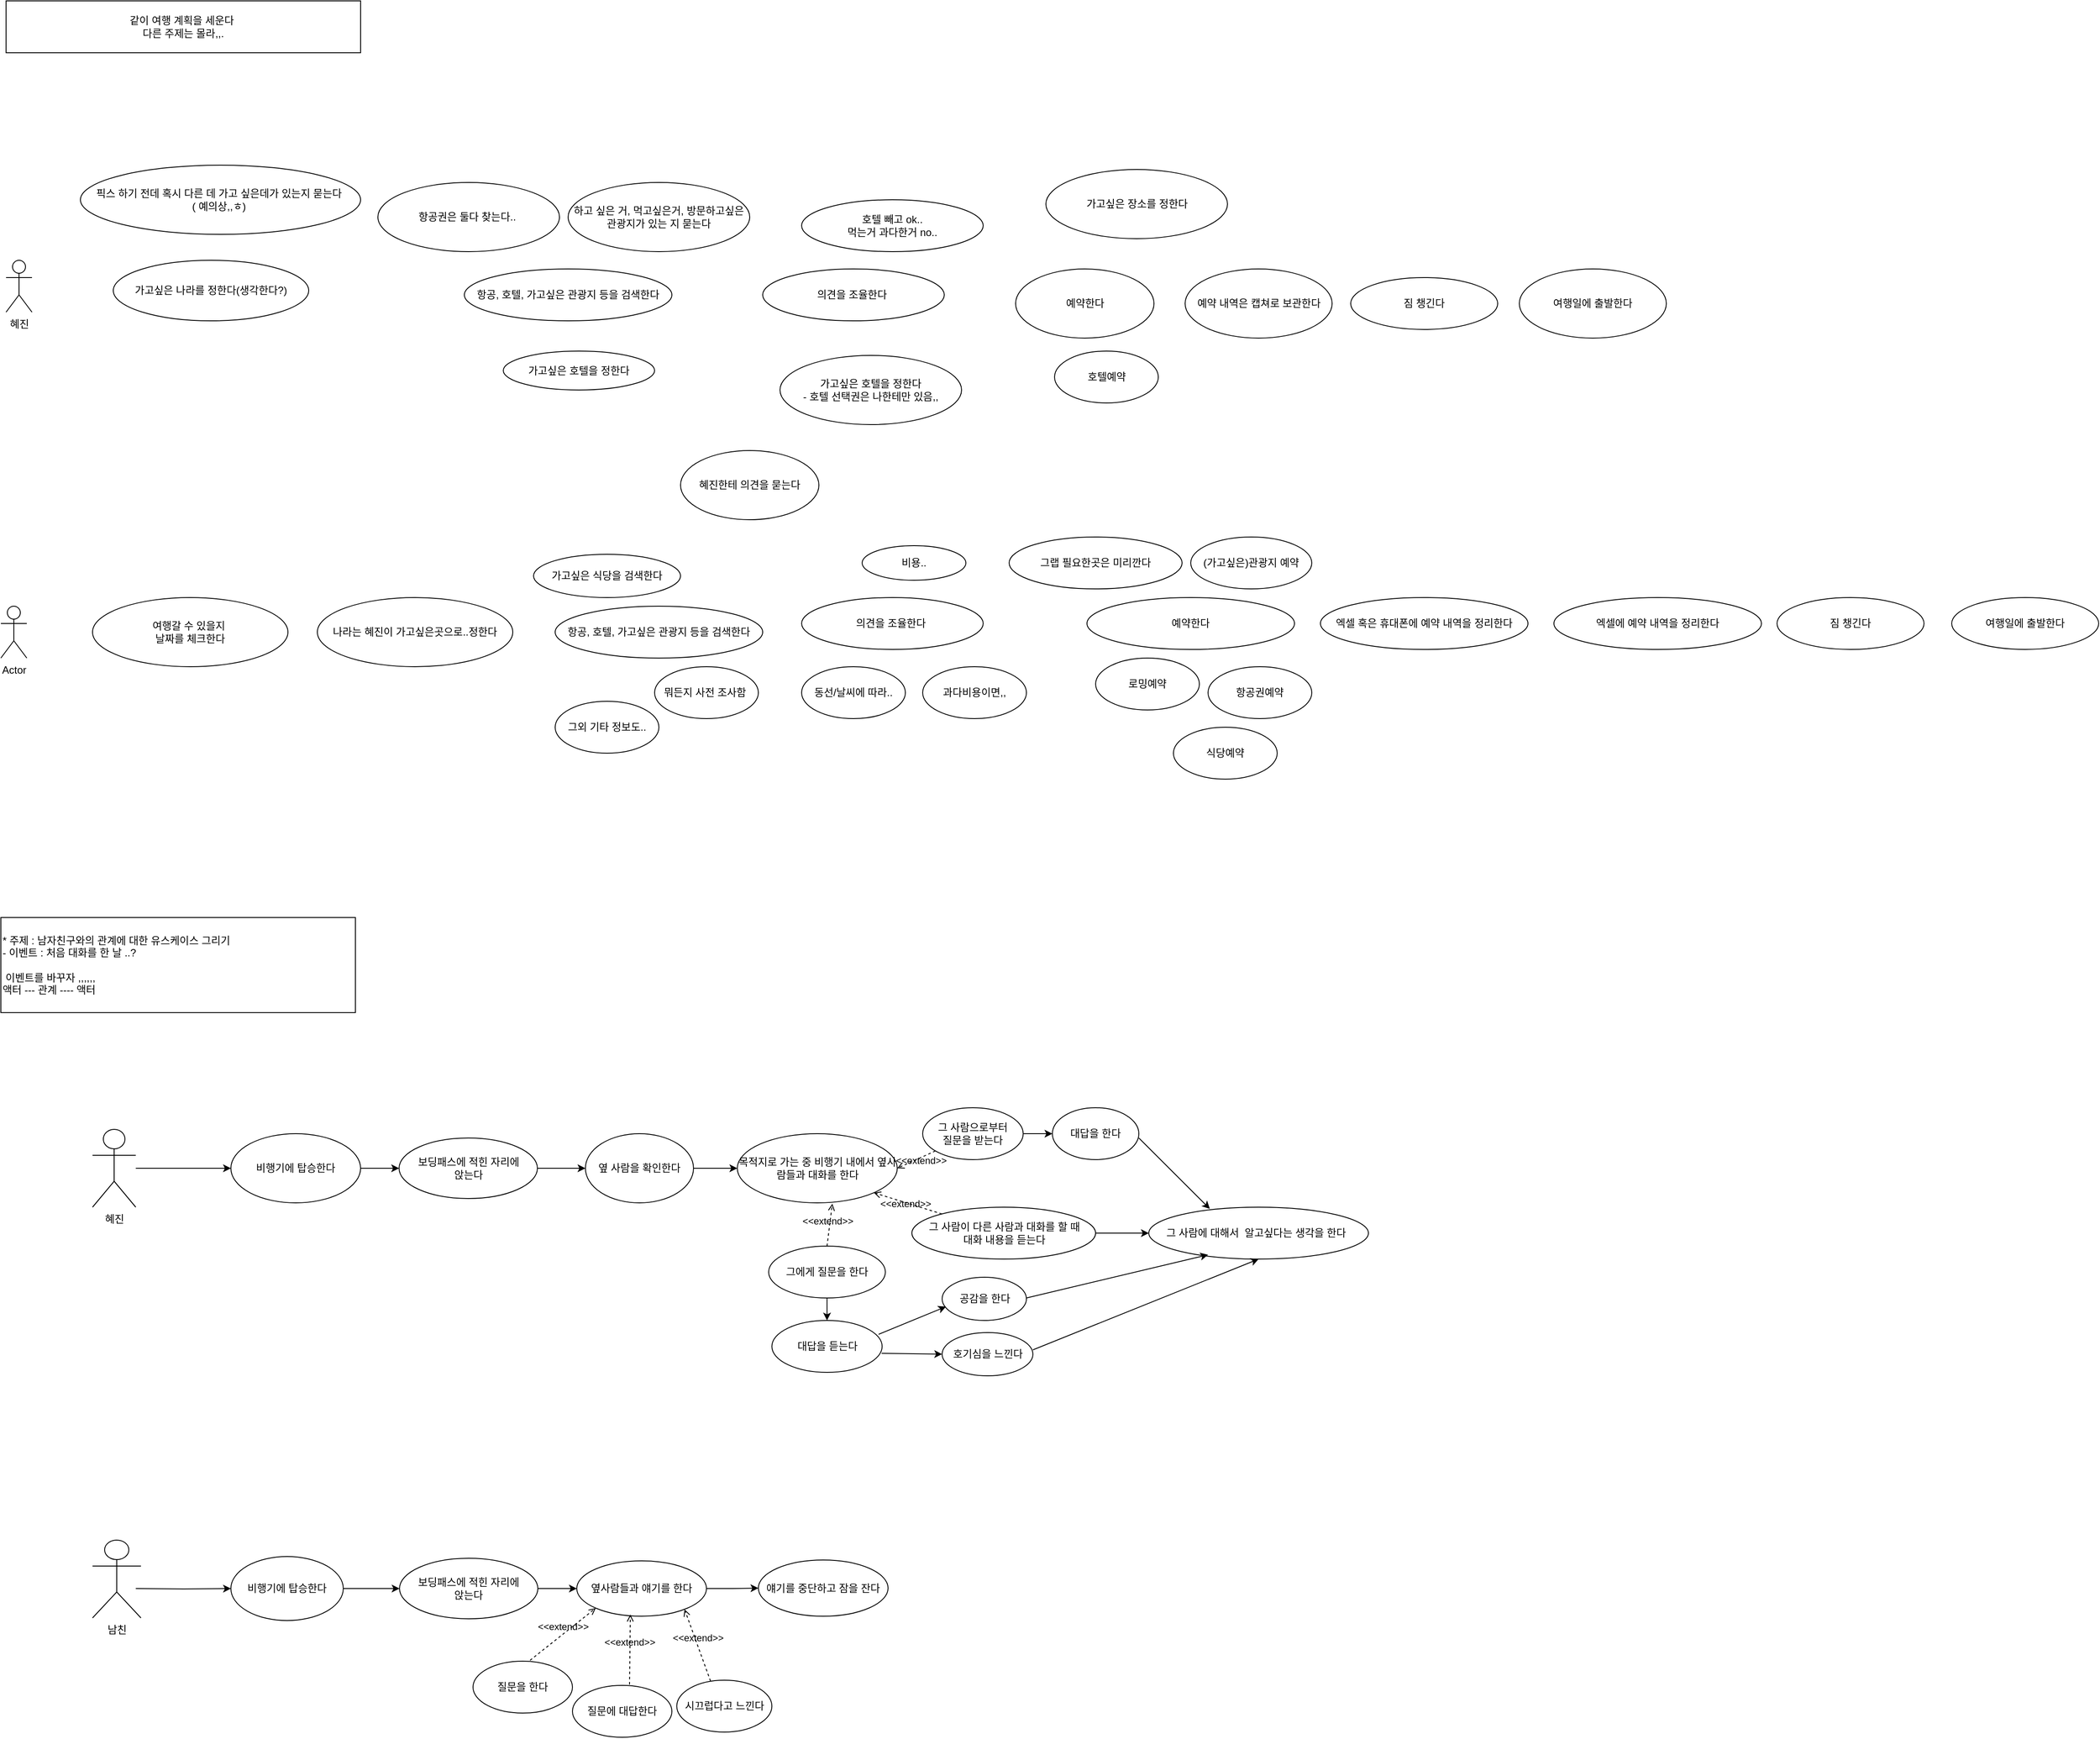 <mxfile version="21.7.4" type="github">
  <diagram name="페이지-1" id="k2FcLoicwnxRyfrrzRYV">
    <mxGraphModel dx="1050" dy="534" grid="1" gridSize="10" guides="1" tooltips="1" connect="1" arrows="1" fold="1" page="1" pageScale="1" pageWidth="827" pageHeight="1169" math="0" shadow="0">
      <root>
        <mxCell id="0" />
        <mxCell id="1" parent="0" />
        <mxCell id="rPYXtISZH8Ec6PWSo8-g-1" value="혜진" style="shape=umlActor;verticalLabelPosition=bottom;verticalAlign=top;html=1;outlineConnect=0;" parent="1" vertex="1">
          <mxGeometry x="20" y="540" width="30" height="60" as="geometry" />
        </mxCell>
        <mxCell id="rPYXtISZH8Ec6PWSo8-g-2" value="Actor" style="shape=umlActor;verticalLabelPosition=bottom;verticalAlign=top;html=1;outlineConnect=0;" parent="1" vertex="1">
          <mxGeometry x="14" y="940" width="30" height="60" as="geometry" />
        </mxCell>
        <mxCell id="RUqWmiBKXHMPYA4MpKj5-1" value="가고싶은 나라를 정한다(생각한다?)" style="ellipse;whiteSpace=wrap;html=1;" parent="1" vertex="1">
          <mxGeometry x="144" y="540" width="226" height="70" as="geometry" />
        </mxCell>
        <mxCell id="RUqWmiBKXHMPYA4MpKj5-2" value="가고싶은 호텔을 정한다&lt;br&gt;- 호텔 선택권은 나한테만 있음,," style="ellipse;whiteSpace=wrap;html=1;" parent="1" vertex="1">
          <mxGeometry x="915" y="650" width="210" height="80" as="geometry" />
        </mxCell>
        <mxCell id="RUqWmiBKXHMPYA4MpKj5-3" value="같이 여행 계획을 세운다&amp;nbsp;&lt;br&gt;다른 주제는 몰라,,." style="rounded=0;whiteSpace=wrap;html=1;" parent="1" vertex="1">
          <mxGeometry x="20" y="240" width="410" height="60" as="geometry" />
        </mxCell>
        <mxCell id="RUqWmiBKXHMPYA4MpKj5-4" value="항공권은 둘다 찾는다..&amp;nbsp;" style="ellipse;whiteSpace=wrap;html=1;" parent="1" vertex="1">
          <mxGeometry x="450" y="450" width="210" height="80" as="geometry" />
        </mxCell>
        <mxCell id="RUqWmiBKXHMPYA4MpKj5-5" value="가고싶은 호텔을 정한다" style="ellipse;whiteSpace=wrap;html=1;" parent="1" vertex="1">
          <mxGeometry x="595" y="645" width="175" height="45" as="geometry" />
        </mxCell>
        <mxCell id="RUqWmiBKXHMPYA4MpKj5-6" value="가고싶은 장소를 정한다" style="ellipse;whiteSpace=wrap;html=1;" parent="1" vertex="1">
          <mxGeometry x="1222.5" y="435" width="210" height="80" as="geometry" />
        </mxCell>
        <mxCell id="RUqWmiBKXHMPYA4MpKj5-7" value="하고 싶은 거, 먹고싶은거, 방문하고싶은 관광지가 있는 지 묻는다" style="ellipse;whiteSpace=wrap;html=1;" parent="1" vertex="1">
          <mxGeometry x="670" y="450" width="210" height="80" as="geometry" />
        </mxCell>
        <mxCell id="RUqWmiBKXHMPYA4MpKj5-8" value="픽스 하기 전데 혹시 다른 데 가고 싶은데가 있는지 묻는다&amp;nbsp;&lt;br&gt;( 예의상,,ㅎ)&amp;nbsp;" style="ellipse;whiteSpace=wrap;html=1;" parent="1" vertex="1">
          <mxGeometry x="106" y="430" width="324" height="80" as="geometry" />
        </mxCell>
        <mxCell id="RUqWmiBKXHMPYA4MpKj5-9" value="여행일에 출발한다" style="ellipse;whiteSpace=wrap;html=1;" parent="1" vertex="1">
          <mxGeometry x="1770" y="550" width="170" height="80" as="geometry" />
        </mxCell>
        <mxCell id="vMS1KnMsAedpwqnBsjD3-1" value="의견을 조율한다&amp;nbsp;" style="ellipse;whiteSpace=wrap;html=1;" parent="1" vertex="1">
          <mxGeometry x="895" y="550" width="210" height="60" as="geometry" />
        </mxCell>
        <mxCell id="vMS1KnMsAedpwqnBsjD3-2" value="항공, 호텔, 가고싶은 관광지 등을 검색한다" style="ellipse;whiteSpace=wrap;html=1;" parent="1" vertex="1">
          <mxGeometry x="550" y="550" width="240" height="60" as="geometry" />
        </mxCell>
        <mxCell id="vMS1KnMsAedpwqnBsjD3-3" value="예약한다" style="ellipse;whiteSpace=wrap;html=1;" parent="1" vertex="1">
          <mxGeometry x="1187.5" y="550" width="160" height="80" as="geometry" />
        </mxCell>
        <mxCell id="vMS1KnMsAedpwqnBsjD3-4" value="여행갈 수 있을지&amp;nbsp;&lt;br&gt;날짜를 체크한다" style="ellipse;whiteSpace=wrap;html=1;" parent="1" vertex="1">
          <mxGeometry x="120" y="930" width="226" height="80" as="geometry" />
        </mxCell>
        <mxCell id="vMS1KnMsAedpwqnBsjD3-5" value="나라는 혜진이 가고싶은곳으로..정한다" style="ellipse;whiteSpace=wrap;html=1;" parent="1" vertex="1">
          <mxGeometry x="380" y="930" width="226" height="80" as="geometry" />
        </mxCell>
        <mxCell id="vMS1KnMsAedpwqnBsjD3-6" value="항공, 호텔, 가고싶은 관광지 등을 검색한다" style="ellipse;whiteSpace=wrap;html=1;" parent="1" vertex="1">
          <mxGeometry x="655" y="940" width="240" height="60" as="geometry" />
        </mxCell>
        <mxCell id="vMS1KnMsAedpwqnBsjD3-7" value="가고싶은 식당을 검색한다" style="ellipse;whiteSpace=wrap;html=1;" parent="1" vertex="1">
          <mxGeometry x="630" y="880" width="170" height="50" as="geometry" />
        </mxCell>
        <mxCell id="vMS1KnMsAedpwqnBsjD3-8" value="혜진한테 의견을 묻는다" style="ellipse;whiteSpace=wrap;html=1;" parent="1" vertex="1">
          <mxGeometry x="800" y="760" width="160" height="80" as="geometry" />
        </mxCell>
        <mxCell id="vMS1KnMsAedpwqnBsjD3-9" value="예약한다" style="ellipse;whiteSpace=wrap;html=1;" parent="1" vertex="1">
          <mxGeometry x="1270" y="930" width="240" height="60" as="geometry" />
        </mxCell>
        <mxCell id="vMS1KnMsAedpwqnBsjD3-10" value="엑셀 혹은 휴대폰에 예약 내역을 정리한다" style="ellipse;whiteSpace=wrap;html=1;" parent="1" vertex="1">
          <mxGeometry x="1540" y="930" width="240" height="60" as="geometry" />
        </mxCell>
        <mxCell id="vMS1KnMsAedpwqnBsjD3-11" value="엑셀에 예약 내역을 정리한다" style="ellipse;whiteSpace=wrap;html=1;" parent="1" vertex="1">
          <mxGeometry x="1810" y="930" width="240" height="60" as="geometry" />
        </mxCell>
        <mxCell id="vMS1KnMsAedpwqnBsjD3-12" value="그외 기타 정보도.." style="ellipse;whiteSpace=wrap;html=1;" parent="1" vertex="1">
          <mxGeometry x="655" y="1050" width="120" height="60" as="geometry" />
        </mxCell>
        <mxCell id="vMS1KnMsAedpwqnBsjD3-13" value="로밍예약" style="ellipse;whiteSpace=wrap;html=1;" parent="1" vertex="1">
          <mxGeometry x="1280" y="1000" width="120" height="60" as="geometry" />
        </mxCell>
        <mxCell id="vMS1KnMsAedpwqnBsjD3-14" value="항공권예약" style="ellipse;whiteSpace=wrap;html=1;" parent="1" vertex="1">
          <mxGeometry x="1410" y="1010" width="120" height="60" as="geometry" />
        </mxCell>
        <mxCell id="vMS1KnMsAedpwqnBsjD3-15" value="식당예약" style="ellipse;whiteSpace=wrap;html=1;" parent="1" vertex="1">
          <mxGeometry x="1370" y="1080" width="120" height="60" as="geometry" />
        </mxCell>
        <mxCell id="vMS1KnMsAedpwqnBsjD3-16" value="(가고싶은)관광지 예약" style="ellipse;whiteSpace=wrap;html=1;" parent="1" vertex="1">
          <mxGeometry x="1390" y="860" width="140" height="60" as="geometry" />
        </mxCell>
        <mxCell id="vMS1KnMsAedpwqnBsjD3-17" value="호텔예약" style="ellipse;whiteSpace=wrap;html=1;" parent="1" vertex="1">
          <mxGeometry x="1232.5" y="645" width="120" height="60" as="geometry" />
        </mxCell>
        <mxCell id="vMS1KnMsAedpwqnBsjD3-18" value="의견을 조율한다&amp;nbsp;" style="ellipse;whiteSpace=wrap;html=1;" parent="1" vertex="1">
          <mxGeometry x="940" y="930" width="210" height="60" as="geometry" />
        </mxCell>
        <mxCell id="vMS1KnMsAedpwqnBsjD3-19" value="동선/날씨에 따라.." style="ellipse;whiteSpace=wrap;html=1;" parent="1" vertex="1">
          <mxGeometry x="940" y="1010" width="120" height="60" as="geometry" />
        </mxCell>
        <mxCell id="vMS1KnMsAedpwqnBsjD3-20" value="과다비용이면,," style="ellipse;whiteSpace=wrap;html=1;" parent="1" vertex="1">
          <mxGeometry x="1080" y="1010" width="120" height="60" as="geometry" />
        </mxCell>
        <mxCell id="vMS1KnMsAedpwqnBsjD3-21" value="비용.." style="ellipse;whiteSpace=wrap;html=1;" parent="1" vertex="1">
          <mxGeometry x="1010" y="870" width="120" height="40" as="geometry" />
        </mxCell>
        <mxCell id="vMS1KnMsAedpwqnBsjD3-22" value="뭐든지 사전 조사함&amp;nbsp;" style="ellipse;whiteSpace=wrap;html=1;" parent="1" vertex="1">
          <mxGeometry x="770" y="1010" width="120" height="60" as="geometry" />
        </mxCell>
        <mxCell id="vMS1KnMsAedpwqnBsjD3-23" value="예약 내역은 캡쳐로 보관한다" style="ellipse;whiteSpace=wrap;html=1;" parent="1" vertex="1">
          <mxGeometry x="1383.5" y="550" width="170" height="80" as="geometry" />
        </mxCell>
        <mxCell id="vMS1KnMsAedpwqnBsjD3-25" value="그랩 필요한곳은 미리깐다" style="ellipse;whiteSpace=wrap;html=1;" parent="1" vertex="1">
          <mxGeometry x="1180" y="860" width="200" height="60" as="geometry" />
        </mxCell>
        <mxCell id="vMS1KnMsAedpwqnBsjD3-26" value="호텔 빼고 ok..&lt;br&gt;먹는거 과다한거 no.." style="ellipse;whiteSpace=wrap;html=1;" parent="1" vertex="1">
          <mxGeometry x="940" y="470" width="210" height="60" as="geometry" />
        </mxCell>
        <mxCell id="vMS1KnMsAedpwqnBsjD3-27" value="여행일에 출발한다" style="ellipse;whiteSpace=wrap;html=1;" parent="1" vertex="1">
          <mxGeometry x="2270" y="930" width="170" height="60" as="geometry" />
        </mxCell>
        <mxCell id="vMS1KnMsAedpwqnBsjD3-28" value="짐 챙긴다" style="ellipse;whiteSpace=wrap;html=1;" parent="1" vertex="1">
          <mxGeometry x="2068" y="930" width="170" height="60" as="geometry" />
        </mxCell>
        <mxCell id="vMS1KnMsAedpwqnBsjD3-29" value="짐 챙긴다" style="ellipse;whiteSpace=wrap;html=1;" parent="1" vertex="1">
          <mxGeometry x="1575" y="560" width="170" height="60" as="geometry" />
        </mxCell>
        <mxCell id="hGHFwsr7ka3LELT5JHu7-14" value="" style="edgeStyle=orthogonalEdgeStyle;rounded=0;orthogonalLoop=1;jettySize=auto;html=1;" parent="1" source="hGHFwsr7ka3LELT5JHu7-1" target="hGHFwsr7ka3LELT5JHu7-7" edge="1">
          <mxGeometry relative="1" as="geometry" />
        </mxCell>
        <mxCell id="hGHFwsr7ka3LELT5JHu7-1" value="혜진" style="shape=umlActor;verticalLabelPosition=bottom;verticalAlign=top;html=1;outlineConnect=0;" parent="1" vertex="1">
          <mxGeometry x="120" y="1545" width="50" height="90" as="geometry" />
        </mxCell>
        <mxCell id="hGHFwsr7ka3LELT5JHu7-3" value="* 주제 : 남자친구와의 관계에 대한 유스케이스 그리기&amp;nbsp;&lt;br&gt;- 이벤트 : 처음 대화를 한 날 ..?&lt;br&gt;&lt;br&gt;&amp;nbsp;이벤트를 바꾸자 ,,,,,,&amp;nbsp;&lt;br&gt;액터 --- 관계 ---- 액터&amp;nbsp;&lt;br&gt;" style="rounded=0;whiteSpace=wrap;html=1;align=left;" parent="1" vertex="1">
          <mxGeometry x="14" y="1300" width="410" height="110" as="geometry" />
        </mxCell>
        <mxCell id="hGHFwsr7ka3LELT5JHu7-51" value="" style="edgeStyle=orthogonalEdgeStyle;rounded=0;orthogonalLoop=1;jettySize=auto;html=1;" parent="1" source="hGHFwsr7ka3LELT5JHu7-4" target="hGHFwsr7ka3LELT5JHu7-39" edge="1">
          <mxGeometry relative="1" as="geometry" />
        </mxCell>
        <mxCell id="hGHFwsr7ka3LELT5JHu7-4" value="보딩패스에 적힌 자리에&lt;br&gt;앉는다" style="ellipse;whiteSpace=wrap;html=1;" parent="1" vertex="1">
          <mxGeometry x="474.5" y="1555" width="160" height="70" as="geometry" />
        </mxCell>
        <mxCell id="hGHFwsr7ka3LELT5JHu7-6" value="목적지로 가는 중 비행기 내에서 옆사람들과 대화를 한다" style="ellipse;whiteSpace=wrap;html=1;" parent="1" vertex="1">
          <mxGeometry x="865.63" y="1550" width="185" height="80" as="geometry" />
        </mxCell>
        <mxCell id="hGHFwsr7ka3LELT5JHu7-12" value="" style="edgeStyle=orthogonalEdgeStyle;rounded=0;orthogonalLoop=1;jettySize=auto;html=1;" parent="1" source="hGHFwsr7ka3LELT5JHu7-7" target="hGHFwsr7ka3LELT5JHu7-4" edge="1">
          <mxGeometry relative="1" as="geometry" />
        </mxCell>
        <mxCell id="hGHFwsr7ka3LELT5JHu7-7" value="비행기에 탑승한다" style="ellipse;whiteSpace=wrap;html=1;" parent="1" vertex="1">
          <mxGeometry x="280" y="1550" width="150" height="80" as="geometry" />
        </mxCell>
        <mxCell id="hGHFwsr7ka3LELT5JHu7-30" value="" style="edgeStyle=orthogonalEdgeStyle;rounded=0;orthogonalLoop=1;jettySize=auto;html=1;" parent="1" source="hGHFwsr7ka3LELT5JHu7-10" target="hGHFwsr7ka3LELT5JHu7-17" edge="1">
          <mxGeometry relative="1" as="geometry" />
        </mxCell>
        <mxCell id="hGHFwsr7ka3LELT5JHu7-10" value="그에게 질문을 한다" style="ellipse;whiteSpace=wrap;html=1;" parent="1" vertex="1">
          <mxGeometry x="901.88" y="1680" width="135" height="60" as="geometry" />
        </mxCell>
        <mxCell id="hGHFwsr7ka3LELT5JHu7-11" value="남친" style="shape=umlActor;verticalLabelPosition=bottom;verticalAlign=top;html=1;outlineConnect=0;" parent="1" vertex="1">
          <mxGeometry x="120" y="2020" width="56" height="90" as="geometry" />
        </mxCell>
        <mxCell id="hGHFwsr7ka3LELT5JHu7-17" value="대답을 듣는다" style="ellipse;whiteSpace=wrap;html=1;" parent="1" vertex="1">
          <mxGeometry x="905.63" y="1766" width="127.5" height="60" as="geometry" />
        </mxCell>
        <mxCell id="hGHFwsr7ka3LELT5JHu7-18" value="공감을 한다" style="ellipse;whiteSpace=wrap;html=1;" parent="1" vertex="1">
          <mxGeometry x="1102.5" y="1716" width="97.5" height="50" as="geometry" />
        </mxCell>
        <mxCell id="hGHFwsr7ka3LELT5JHu7-19" value="호기심을 느낀다" style="ellipse;whiteSpace=wrap;html=1;" parent="1" vertex="1">
          <mxGeometry x="1102.5" y="1780" width="105" height="50" as="geometry" />
        </mxCell>
        <mxCell id="hGHFwsr7ka3LELT5JHu7-20" value="" style="edgeStyle=orthogonalEdgeStyle;rounded=0;orthogonalLoop=1;jettySize=auto;html=1;" parent="1" target="hGHFwsr7ka3LELT5JHu7-25" edge="1">
          <mxGeometry relative="1" as="geometry">
            <mxPoint x="170" y="2076" as="sourcePoint" />
          </mxGeometry>
        </mxCell>
        <mxCell id="hGHFwsr7ka3LELT5JHu7-21" value="" style="edgeStyle=orthogonalEdgeStyle;rounded=0;orthogonalLoop=1;jettySize=auto;html=1;" parent="1" source="hGHFwsr7ka3LELT5JHu7-22" target="hGHFwsr7ka3LELT5JHu7-23" edge="1">
          <mxGeometry relative="1" as="geometry" />
        </mxCell>
        <mxCell id="hGHFwsr7ka3LELT5JHu7-22" value="보딩패스에 적힌 자리에&lt;br&gt;앉는다" style="ellipse;whiteSpace=wrap;html=1;" parent="1" vertex="1">
          <mxGeometry x="475" y="2041" width="160" height="70" as="geometry" />
        </mxCell>
        <mxCell id="hGHFwsr7ka3LELT5JHu7-53" value="" style="edgeStyle=orthogonalEdgeStyle;rounded=0;orthogonalLoop=1;jettySize=auto;html=1;" parent="1" source="hGHFwsr7ka3LELT5JHu7-23" target="hGHFwsr7ka3LELT5JHu7-31" edge="1">
          <mxGeometry relative="1" as="geometry" />
        </mxCell>
        <mxCell id="hGHFwsr7ka3LELT5JHu7-23" value="옆사람들과 얘기를 한다" style="ellipse;whiteSpace=wrap;html=1;" parent="1" vertex="1">
          <mxGeometry x="680" y="2044" width="150" height="64" as="geometry" />
        </mxCell>
        <mxCell id="hGHFwsr7ka3LELT5JHu7-24" value="" style="edgeStyle=orthogonalEdgeStyle;rounded=0;orthogonalLoop=1;jettySize=auto;html=1;" parent="1" source="hGHFwsr7ka3LELT5JHu7-25" target="hGHFwsr7ka3LELT5JHu7-22" edge="1">
          <mxGeometry relative="1" as="geometry" />
        </mxCell>
        <mxCell id="hGHFwsr7ka3LELT5JHu7-25" value="비행기에 탑승한다" style="ellipse;whiteSpace=wrap;html=1;" parent="1" vertex="1">
          <mxGeometry x="280" y="2039" width="130" height="74" as="geometry" />
        </mxCell>
        <mxCell id="hGHFwsr7ka3LELT5JHu7-26" value="질문에 대답한다" style="ellipse;whiteSpace=wrap;html=1;" parent="1" vertex="1">
          <mxGeometry x="675" y="2188.02" width="115" height="60" as="geometry" />
        </mxCell>
        <mxCell id="hGHFwsr7ka3LELT5JHu7-27" value="시끄럽다고 느낀다" style="ellipse;whiteSpace=wrap;html=1;" parent="1" vertex="1">
          <mxGeometry x="795.63" y="2182" width="110" height="60" as="geometry" />
        </mxCell>
        <mxCell id="hGHFwsr7ka3LELT5JHu7-28" value="&amp;lt;&amp;lt;extend&amp;gt;&amp;gt;" style="html=1;verticalAlign=bottom;labelBackgroundColor=none;endArrow=open;endFill=0;dashed=1;rounded=0;entryX=0.594;entryY=1.012;entryDx=0;entryDy=0;entryPerimeter=0;exitX=0.5;exitY=0;exitDx=0;exitDy=0;" parent="1" source="hGHFwsr7ka3LELT5JHu7-10" target="hGHFwsr7ka3LELT5JHu7-6" edge="1">
          <mxGeometry x="-0.194" y="2" width="160" relative="1" as="geometry">
            <mxPoint x="960.63" y="1674" as="sourcePoint" />
            <mxPoint x="1120.63" y="1674" as="targetPoint" />
            <mxPoint as="offset" />
          </mxGeometry>
        </mxCell>
        <mxCell id="hGHFwsr7ka3LELT5JHu7-31" value="얘기를 중단하고 잠을 잔다" style="ellipse;whiteSpace=wrap;html=1;" parent="1" vertex="1">
          <mxGeometry x="890" y="2043" width="150" height="65" as="geometry" />
        </mxCell>
        <mxCell id="hGHFwsr7ka3LELT5JHu7-43" value="" style="edgeStyle=orthogonalEdgeStyle;rounded=0;orthogonalLoop=1;jettySize=auto;html=1;" parent="1" source="hGHFwsr7ka3LELT5JHu7-32" target="hGHFwsr7ka3LELT5JHu7-33" edge="1">
          <mxGeometry relative="1" as="geometry" />
        </mxCell>
        <mxCell id="hGHFwsr7ka3LELT5JHu7-32" value="그 사람으로부터 &lt;br&gt;질문을 받는다" style="ellipse;whiteSpace=wrap;html=1;" parent="1" vertex="1">
          <mxGeometry x="1080" y="1520" width="116.25" height="60" as="geometry" />
        </mxCell>
        <mxCell id="hGHFwsr7ka3LELT5JHu7-33" value="대답을 한다" style="ellipse;whiteSpace=wrap;html=1;" parent="1" vertex="1">
          <mxGeometry x="1230" y="1520" width="100" height="60" as="geometry" />
        </mxCell>
        <mxCell id="hGHFwsr7ka3LELT5JHu7-47" value="" style="edgeStyle=orthogonalEdgeStyle;rounded=0;orthogonalLoop=1;jettySize=auto;html=1;" parent="1" source="hGHFwsr7ka3LELT5JHu7-35" target="hGHFwsr7ka3LELT5JHu7-42" edge="1">
          <mxGeometry relative="1" as="geometry" />
        </mxCell>
        <mxCell id="hGHFwsr7ka3LELT5JHu7-35" value="그 사람이 다른 사람과 대화를 할 때 &lt;br&gt;대화 내용을 듣는다" style="ellipse;whiteSpace=wrap;html=1;" parent="1" vertex="1">
          <mxGeometry x="1067.5" y="1635" width="212.5" height="60" as="geometry" />
        </mxCell>
        <mxCell id="hGHFwsr7ka3LELT5JHu7-52" value="" style="edgeStyle=orthogonalEdgeStyle;rounded=0;orthogonalLoop=1;jettySize=auto;html=1;" parent="1" source="hGHFwsr7ka3LELT5JHu7-39" target="hGHFwsr7ka3LELT5JHu7-6" edge="1">
          <mxGeometry relative="1" as="geometry" />
        </mxCell>
        <mxCell id="hGHFwsr7ka3LELT5JHu7-39" value="옆 사람을 확인한다" style="ellipse;whiteSpace=wrap;html=1;" parent="1" vertex="1">
          <mxGeometry x="690" y="1550" width="125" height="80" as="geometry" />
        </mxCell>
        <mxCell id="hGHFwsr7ka3LELT5JHu7-40" value="&amp;lt;&amp;lt;extend&amp;gt;&amp;gt;" style="html=1;verticalAlign=bottom;labelBackgroundColor=none;endArrow=open;endFill=0;dashed=1;rounded=0;entryX=1;entryY=0.5;entryDx=0;entryDy=0;" parent="1" source="hGHFwsr7ka3LELT5JHu7-32" target="hGHFwsr7ka3LELT5JHu7-6" edge="1">
          <mxGeometry x="-0.006" y="11" width="160" relative="1" as="geometry">
            <mxPoint x="1108.75" y="1645" as="sourcePoint" />
            <mxPoint x="1047.75" y="1596" as="targetPoint" />
            <mxPoint x="1" as="offset" />
          </mxGeometry>
        </mxCell>
        <mxCell id="hGHFwsr7ka3LELT5JHu7-41" value="&amp;lt;&amp;lt;extend&amp;gt;&amp;gt;" style="html=1;verticalAlign=bottom;labelBackgroundColor=none;endArrow=open;endFill=0;dashed=1;rounded=0;entryX=1;entryY=1;entryDx=0;entryDy=0;" parent="1" source="hGHFwsr7ka3LELT5JHu7-35" target="hGHFwsr7ka3LELT5JHu7-6" edge="1">
          <mxGeometry x="-0.008" y="10" width="160" relative="1" as="geometry">
            <mxPoint x="1001" y="1599" as="sourcePoint" />
            <mxPoint x="940" y="1550" as="targetPoint" />
            <mxPoint as="offset" />
          </mxGeometry>
        </mxCell>
        <mxCell id="hGHFwsr7ka3LELT5JHu7-42" value="그 사람에 대해서&amp;nbsp; 알고싶다는 생각을 한다&amp;nbsp;&amp;nbsp;" style="ellipse;whiteSpace=wrap;html=1;" parent="1" vertex="1">
          <mxGeometry x="1341.5" y="1635" width="254" height="60" as="geometry" />
        </mxCell>
        <mxCell id="hGHFwsr7ka3LELT5JHu7-45" value="" style="endArrow=classic;html=1;rounded=0;entryX=0;entryY=0.5;entryDx=0;entryDy=0;exitX=0.74;exitY=0.9;exitDx=0;exitDy=0;exitPerimeter=0;" parent="1" target="hGHFwsr7ka3LELT5JHu7-19" edge="1">
          <mxGeometry width="50" height="50" relative="1" as="geometry">
            <mxPoint x="1032.48" y="1804" as="sourcePoint" />
            <mxPoint x="1082.5" y="1864" as="targetPoint" />
          </mxGeometry>
        </mxCell>
        <mxCell id="hGHFwsr7ka3LELT5JHu7-46" value="" style="endArrow=classic;html=1;rounded=0;exitX=0.968;exitY=0.267;exitDx=0;exitDy=0;exitPerimeter=0;entryX=0.046;entryY=0.68;entryDx=0;entryDy=0;entryPerimeter=0;" parent="1" source="hGHFwsr7ka3LELT5JHu7-17" target="hGHFwsr7ka3LELT5JHu7-18" edge="1">
          <mxGeometry width="50" height="50" relative="1" as="geometry">
            <mxPoint x="1136.338" y="1700" as="sourcePoint" />
            <mxPoint x="1114.37" y="1734" as="targetPoint" />
          </mxGeometry>
        </mxCell>
        <mxCell id="hGHFwsr7ka3LELT5JHu7-48" value="" style="endArrow=classic;html=1;rounded=0;entryX=0.27;entryY=0.917;entryDx=0;entryDy=0;entryPerimeter=0;" parent="1" target="hGHFwsr7ka3LELT5JHu7-42" edge="1">
          <mxGeometry width="50" height="50" relative="1" as="geometry">
            <mxPoint x="1200" y="1740" as="sourcePoint" />
            <mxPoint x="1250" y="1690" as="targetPoint" />
          </mxGeometry>
        </mxCell>
        <mxCell id="hGHFwsr7ka3LELT5JHu7-49" value="" style="endArrow=classic;html=1;rounded=0;entryX=0.5;entryY=1;entryDx=0;entryDy=0;" parent="1" target="hGHFwsr7ka3LELT5JHu7-42" edge="1">
          <mxGeometry width="50" height="50" relative="1" as="geometry">
            <mxPoint x="1207.5" y="1800" as="sourcePoint" />
            <mxPoint x="1417.5" y="1750" as="targetPoint" />
          </mxGeometry>
        </mxCell>
        <mxCell id="hGHFwsr7ka3LELT5JHu7-50" value="" style="endArrow=classic;html=1;rounded=0;entryX=0.278;entryY=0.033;entryDx=0;entryDy=0;entryPerimeter=0;" parent="1" target="hGHFwsr7ka3LELT5JHu7-42" edge="1">
          <mxGeometry width="50" height="50" relative="1" as="geometry">
            <mxPoint x="1330" y="1555" as="sourcePoint" />
            <mxPoint x="1380" y="1505" as="targetPoint" />
          </mxGeometry>
        </mxCell>
        <mxCell id="hGHFwsr7ka3LELT5JHu7-55" value="&amp;lt;&amp;lt;extend&amp;gt;&amp;gt;" style="html=1;verticalAlign=bottom;labelBackgroundColor=none;endArrow=open;endFill=0;dashed=1;rounded=0;entryX=0.413;entryY=0.969;entryDx=0;entryDy=0;entryPerimeter=0;exitX=0.574;exitY=-0.017;exitDx=0;exitDy=0;exitPerimeter=0;" parent="1" source="hGHFwsr7ka3LELT5JHu7-26" target="hGHFwsr7ka3LELT5JHu7-23" edge="1">
          <mxGeometry width="160" relative="1" as="geometry">
            <mxPoint x="705" y="2188.02" as="sourcePoint" />
            <mxPoint x="754.95" y="2108.004" as="targetPoint" />
          </mxGeometry>
        </mxCell>
        <mxCell id="hGHFwsr7ka3LELT5JHu7-56" value="&amp;lt;&amp;lt;extend&amp;gt;&amp;gt;" style="html=1;verticalAlign=bottom;labelBackgroundColor=none;endArrow=open;endFill=0;dashed=1;rounded=0;entryX=0.333;entryY=1.031;entryDx=0;entryDy=0;entryPerimeter=0;exitX=0.355;exitY=0.017;exitDx=0;exitDy=0;exitPerimeter=0;" parent="1" source="hGHFwsr7ka3LELT5JHu7-27" edge="1">
          <mxGeometry width="160" relative="1" as="geometry">
            <mxPoint x="835.63" y="2182" as="sourcePoint" />
            <mxPoint x="804.63" y="2100" as="targetPoint" />
          </mxGeometry>
        </mxCell>
        <mxCell id="hGHFwsr7ka3LELT5JHu7-57" value="질문을 한다" style="ellipse;whiteSpace=wrap;html=1;" parent="1" vertex="1">
          <mxGeometry x="560" y="2160" width="115" height="60" as="geometry" />
        </mxCell>
        <mxCell id="hGHFwsr7ka3LELT5JHu7-58" value="&amp;lt;&amp;lt;extend&amp;gt;&amp;gt;" style="html=1;verticalAlign=bottom;labelBackgroundColor=none;endArrow=open;endFill=0;dashed=1;rounded=0;entryX=0;entryY=1;entryDx=0;entryDy=0;exitX=0.574;exitY=-0.017;exitDx=0;exitDy=0;exitPerimeter=0;" parent="1" source="hGHFwsr7ka3LELT5JHu7-57" target="hGHFwsr7ka3LELT5JHu7-23" edge="1">
          <mxGeometry width="160" relative="1" as="geometry">
            <mxPoint x="615" y="2160" as="sourcePoint" />
            <mxPoint x="665" y="2080" as="targetPoint" />
          </mxGeometry>
        </mxCell>
      </root>
    </mxGraphModel>
  </diagram>
</mxfile>
